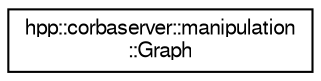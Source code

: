 digraph "Graphical Class Hierarchy"
{
  edge [fontname="FreeSans",fontsize="10",labelfontname="FreeSans",labelfontsize="10"];
  node [fontname="FreeSans",fontsize="10",shape=record];
  rankdir="LR";
  Node1 [label="hpp::corbaserver::manipulation\l::Graph",height=0.2,width=0.4,color="black", fillcolor="white", style="filled",URL="$a00006.html"];
}
